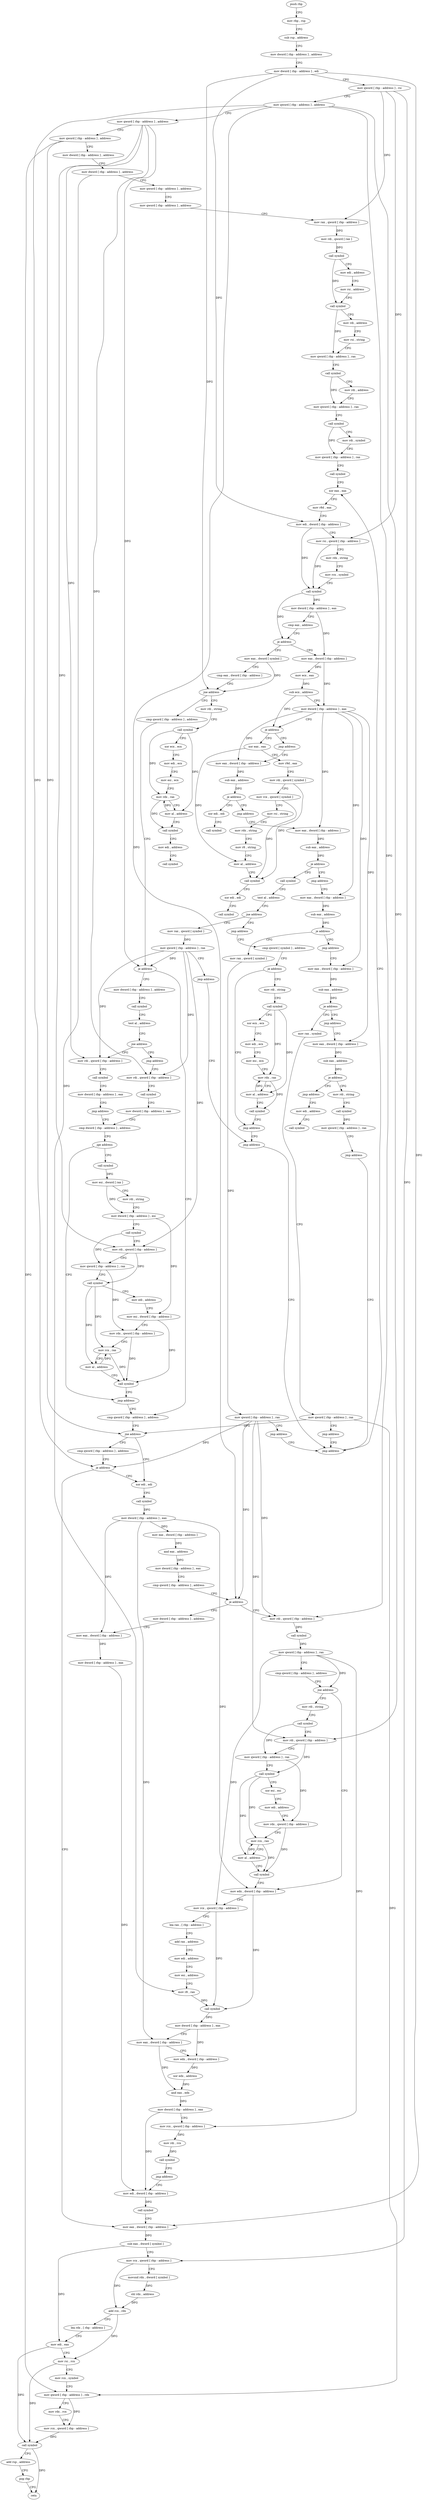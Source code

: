 digraph "func" {
"4201920" [label = "push rbp" ]
"4201921" [label = "mov rbp , rsp" ]
"4201924" [label = "sub rsp , address" ]
"4201931" [label = "mov dword [ rbp - address ] , address" ]
"4201938" [label = "mov dword [ rbp - address ] , edi" ]
"4201941" [label = "mov qword [ rbp - address ] , rsi" ]
"4201945" [label = "mov qword [ rbp - address ] , address" ]
"4201953" [label = "mov qword [ rbp - address ] , address" ]
"4201961" [label = "mov qword [ rbp - address ] , address" ]
"4201969" [label = "mov dword [ rbp - address ] , address" ]
"4201976" [label = "mov dword [ rbp - address ] , address" ]
"4201983" [label = "mov qword [ rbp - address ] , address" ]
"4201991" [label = "mov qword [ rbp - address ] , address" ]
"4201999" [label = "mov rax , qword [ rbp - address ]" ]
"4202003" [label = "mov rdi , qword [ rax ]" ]
"4202006" [label = "call symbol" ]
"4202011" [label = "mov edi , address" ]
"4202016" [label = "mov rsi , address" ]
"4202026" [label = "call symbol" ]
"4202031" [label = "mov rdi , address" ]
"4202041" [label = "mov rsi , string" ]
"4202051" [label = "mov qword [ rbp - address ] , rax" ]
"4202055" [label = "call symbol" ]
"4202060" [label = "mov rdi , address" ]
"4202070" [label = "mov qword [ rbp - address ] , rax" ]
"4202074" [label = "call symbol" ]
"4202079" [label = "mov rdi , symbol" ]
"4202089" [label = "mov qword [ rbp - address ] , rax" ]
"4202093" [label = "call symbol" ]
"4202098" [label = "xor eax , eax" ]
"4202497" [label = "mov eax , dword [ symbol ]" ]
"4202504" [label = "cmp eax , dword [ rbp - address ]" ]
"4202507" [label = "jne address" ]
"4202554" [label = "cmp qword [ rbp - address ] , address" ]
"4202513" [label = "mov rdi , string" ]
"4202147" [label = "mov eax , dword [ rbp - address ]" ]
"4202150" [label = "mov ecx , eax" ]
"4202152" [label = "sub ecx , address" ]
"4202158" [label = "mov dword [ rbp - address ] , eax" ]
"4202161" [label = "je address" ]
"4202417" [label = "xor eax , eax" ]
"4202167" [label = "jmp address" ]
"4202559" [label = "je address" ]
"4202700" [label = "cmp qword [ rbp - address ] , address" ]
"4202565" [label = "mov dword [ rbp - address ] , address" ]
"4202523" [label = "call symbol" ]
"4202528" [label = "xor ecx , ecx" ]
"4202530" [label = "mov edi , ecx" ]
"4202532" [label = "mov esi , ecx" ]
"4202534" [label = "mov rdx , rax" ]
"4202537" [label = "mov al , address" ]
"4202539" [label = "call symbol" ]
"4202544" [label = "mov edi , address" ]
"4202549" [label = "call symbol" ]
"4202419" [label = "mov r9d , eax" ]
"4202422" [label = "mov rdi , qword [ symbol ]" ]
"4202430" [label = "mov rcx , qword [ symbol ]" ]
"4202438" [label = "mov rsi , string" ]
"4202448" [label = "mov rdx , string" ]
"4202458" [label = "mov r8 , string" ]
"4202468" [label = "mov al , address" ]
"4202470" [label = "call symbol" ]
"4202475" [label = "xor edi , edi" ]
"4202477" [label = "call symbol" ]
"4202172" [label = "mov eax , dword [ rbp - address ]" ]
"4202705" [label = "jne address" ]
"4202722" [label = "xor edi , edi" ]
"4202711" [label = "cmp qword [ rbp - address ] , address" ]
"4202572" [label = "call symbol" ]
"4202577" [label = "test al , address" ]
"4202579" [label = "jne address" ]
"4202590" [label = "mov rdi , qword [ rbp - address ]" ]
"4202585" [label = "jmp address" ]
"4202175" [label = "sub eax , address" ]
"4202180" [label = "je address" ]
"4202410" [label = "xor edi , edi" ]
"4202186" [label = "jmp address" ]
"4202724" [label = "call symbol" ]
"4202729" [label = "mov dword [ rbp - address ] , eax" ]
"4202732" [label = "mov eax , dword [ rbp - address ]" ]
"4202735" [label = "and eax , address" ]
"4202740" [label = "mov dword [ rbp - address ] , eax" ]
"4202743" [label = "cmp qword [ rbp - address ] , address" ]
"4202748" [label = "je address" ]
"4202902" [label = "mov dword [ rbp - address ] , address" ]
"4202754" [label = "mov rdi , qword [ rbp - address ]" ]
"4202716" [label = "je address" ]
"4202923" [label = "mov eax , dword [ rbp - address ]" ]
"4202594" [label = "call symbol" ]
"4202599" [label = "mov dword [ rbp - address ] , eax" ]
"4202602" [label = "jmp address" ]
"4202619" [label = "cmp dword [ rbp - address ] , address" ]
"4202607" [label = "mov rdi , qword [ rbp - address ]" ]
"4202412" [label = "call symbol" ]
"4202191" [label = "mov eax , dword [ rbp - address ]" ]
"4202909" [label = "mov eax , dword [ rbp - address ]" ]
"4202912" [label = "mov dword [ rbp - address ] , eax" ]
"4202915" [label = "mov edi , dword [ rbp - address ]" ]
"4202758" [label = "call symbol" ]
"4202763" [label = "mov qword [ rbp - address ] , rax" ]
"4202767" [label = "cmp qword [ rbp - address ] , address" ]
"4202772" [label = "jne address" ]
"4202833" [label = "mov edx , dword [ rbp - address ]" ]
"4202778" [label = "mov rdi , string" ]
"4202926" [label = "sub eax , dword [ symbol ]" ]
"4202933" [label = "mov rcx , qword [ rbp - address ]" ]
"4202937" [label = "movsxd rdx , dword [ symbol ]" ]
"4202945" [label = "shl rdx , address" ]
"4202949" [label = "add rcx , rdx" ]
"4202952" [label = "lea rdx , [ rbp - address ]" ]
"4202956" [label = "mov edi , eax" ]
"4202958" [label = "mov rsi , rcx" ]
"4202961" [label = "mov rcx , symbol" ]
"4202971" [label = "mov qword [ rbp - address ] , rdx" ]
"4202978" [label = "mov rdx , rcx" ]
"4202981" [label = "mov rcx , qword [ rbp - address ]" ]
"4202988" [label = "call symbol" ]
"4202993" [label = "add rsp , address" ]
"4203000" [label = "pop rbp" ]
"4203001" [label = "retn" ]
"4202623" [label = "jge address" ]
"4202695" [label = "jmp address" ]
"4202629" [label = "call symbol" ]
"4202611" [label = "call symbol" ]
"4202616" [label = "mov dword [ rbp - address ] , eax" ]
"4202194" [label = "sub eax , address" ]
"4202197" [label = "je address" ]
"4202319" [label = "call symbol" ]
"4202203" [label = "jmp address" ]
"4202836" [label = "mov rcx , qword [ rbp - address ]" ]
"4202840" [label = "lea rax , [ rbp - address ]" ]
"4202844" [label = "add rax , address" ]
"4202850" [label = "mov edi , address" ]
"4202855" [label = "mov esi , address" ]
"4202860" [label = "mov r8 , rax" ]
"4202863" [label = "call symbol" ]
"4202868" [label = "mov dword [ rbp - address ] , eax" ]
"4202871" [label = "mov eax , dword [ rbp - address ]" ]
"4202874" [label = "mov edx , dword [ rbp - address ]" ]
"4202877" [label = "xor edx , address" ]
"4202880" [label = "and eax , edx" ]
"4202882" [label = "mov dword [ rbp - address ] , eax" ]
"4202885" [label = "mov rcx , qword [ rbp - address ]" ]
"4202889" [label = "mov rdi , rcx" ]
"4202892" [label = "call symbol" ]
"4202897" [label = "jmp address" ]
"4202788" [label = "call symbol" ]
"4202793" [label = "mov rdi , qword [ rbp - address ]" ]
"4202797" [label = "mov qword [ rbp - address ] , rax" ]
"4202804" [label = "call symbol" ]
"4202809" [label = "xor esi , esi" ]
"4202811" [label = "mov edi , address" ]
"4202816" [label = "mov rdx , qword [ rbp - address ]" ]
"4202823" [label = "mov rcx , rax" ]
"4202826" [label = "mov al , address" ]
"4202828" [label = "call symbol" ]
"4202634" [label = "mov esi , dword [ rax ]" ]
"4202636" [label = "mov rdi , string" ]
"4202646" [label = "mov dword [ rbp - address ] , esi" ]
"4202649" [label = "call symbol" ]
"4202654" [label = "mov rdi , qword [ rbp - address ]" ]
"4202658" [label = "mov qword [ rbp - address ] , rax" ]
"4202665" [label = "call symbol" ]
"4202670" [label = "mov edi , address" ]
"4202675" [label = "mov esi , dword [ rbp - address ]" ]
"4202678" [label = "mov rdx , qword [ rbp - address ]" ]
"4202685" [label = "mov rcx , rax" ]
"4202688" [label = "mov al , address" ]
"4202690" [label = "call symbol" ]
"4202324" [label = "test al , address" ]
"4202326" [label = "jne address" ]
"4202337" [label = "mov rax , qword [ symbol ]" ]
"4202332" [label = "jmp address" ]
"4202208" [label = "mov eax , dword [ rbp - address ]" ]
"4202918" [label = "call symbol" ]
"4202345" [label = "mov qword [ rbp - address ] , rax" ]
"4202349" [label = "jmp address" ]
"4202405" [label = "jmp address" ]
"4202354" [label = "cmp qword [ symbol ] , address" ]
"4202211" [label = "sub eax , address" ]
"4202214" [label = "je address" ]
"4202278" [label = "mov rax , qword [ symbol ]" ]
"4202220" [label = "jmp address" ]
"4202492" [label = "jmp address" ]
"4202363" [label = "je address" ]
"4202400" [label = "jmp address" ]
"4202369" [label = "mov rdi , string" ]
"4202286" [label = "mov qword [ rbp - address ] , rax" ]
"4202290" [label = "jmp address" ]
"4202225" [label = "mov eax , dword [ rbp - address ]" ]
"4202379" [label = "call symbol" ]
"4202384" [label = "xor ecx , ecx" ]
"4202386" [label = "mov edi , ecx" ]
"4202388" [label = "mov esi , ecx" ]
"4202390" [label = "mov rdx , rax" ]
"4202393" [label = "mov al , address" ]
"4202395" [label = "call symbol" ]
"4202228" [label = "sub eax , address" ]
"4202231" [label = "je address" ]
"4202259" [label = "mov rax , symbol" ]
"4202237" [label = "jmp address" ]
"4202100" [label = "mov r8d , eax" ]
"4202103" [label = "mov edi , dword [ rbp - address ]" ]
"4202106" [label = "mov rsi , qword [ rbp - address ]" ]
"4202110" [label = "mov rdx , string" ]
"4202120" [label = "mov rcx , symbol" ]
"4202130" [label = "call symbol" ]
"4202135" [label = "mov dword [ rbp - address ] , eax" ]
"4202138" [label = "cmp eax , address" ]
"4202141" [label = "je address" ]
"4202269" [label = "mov qword [ rbp - address ] , rax" ]
"4202273" [label = "jmp address" ]
"4202242" [label = "mov eax , dword [ rbp - address ]" ]
"4202245" [label = "sub eax , address" ]
"4202248" [label = "je address" ]
"4202295" [label = "mov rdi , string" ]
"4202254" [label = "jmp address" ]
"4202305" [label = "call symbol" ]
"4202310" [label = "mov qword [ rbp - address ] , rax" ]
"4202314" [label = "jmp address" ]
"4202482" [label = "mov edi , address" ]
"4202487" [label = "call symbol" ]
"4201920" -> "4201921" [ label = "CFG" ]
"4201921" -> "4201924" [ label = "CFG" ]
"4201924" -> "4201931" [ label = "CFG" ]
"4201931" -> "4201938" [ label = "CFG" ]
"4201938" -> "4201941" [ label = "CFG" ]
"4201938" -> "4202103" [ label = "DFG" ]
"4201938" -> "4202507" [ label = "DFG" ]
"4201938" -> "4202923" [ label = "DFG" ]
"4201941" -> "4201945" [ label = "CFG" ]
"4201941" -> "4201999" [ label = "DFG" ]
"4201941" -> "4202106" [ label = "DFG" ]
"4201941" -> "4202933" [ label = "DFG" ]
"4201945" -> "4201953" [ label = "CFG" ]
"4201945" -> "4202748" [ label = "DFG" ]
"4201945" -> "4202716" [ label = "DFG" ]
"4201945" -> "4202754" [ label = "DFG" ]
"4201945" -> "4202793" [ label = "DFG" ]
"4201953" -> "4201961" [ label = "CFG" ]
"4201953" -> "4202559" [ label = "DFG" ]
"4201953" -> "4202590" [ label = "DFG" ]
"4201953" -> "4202607" [ label = "DFG" ]
"4201953" -> "4202654" [ label = "DFG" ]
"4201961" -> "4201969" [ label = "CFG" ]
"4201961" -> "4202705" [ label = "DFG" ]
"4201961" -> "4202971" [ label = "DFG" ]
"4201969" -> "4201976" [ label = "CFG" ]
"4201976" -> "4201983" [ label = "CFG" ]
"4201976" -> "4202860" [ label = "DFG" ]
"4201983" -> "4201991" [ label = "CFG" ]
"4201991" -> "4201999" [ label = "CFG" ]
"4201999" -> "4202003" [ label = "DFG" ]
"4202003" -> "4202006" [ label = "DFG" ]
"4202006" -> "4202011" [ label = "CFG" ]
"4202006" -> "4202026" [ label = "DFG" ]
"4202011" -> "4202016" [ label = "CFG" ]
"4202016" -> "4202026" [ label = "CFG" ]
"4202026" -> "4202031" [ label = "CFG" ]
"4202026" -> "4202051" [ label = "DFG" ]
"4202031" -> "4202041" [ label = "CFG" ]
"4202041" -> "4202051" [ label = "CFG" ]
"4202051" -> "4202055" [ label = "CFG" ]
"4202055" -> "4202060" [ label = "CFG" ]
"4202055" -> "4202070" [ label = "DFG" ]
"4202060" -> "4202070" [ label = "CFG" ]
"4202070" -> "4202074" [ label = "CFG" ]
"4202074" -> "4202079" [ label = "CFG" ]
"4202074" -> "4202089" [ label = "DFG" ]
"4202079" -> "4202089" [ label = "CFG" ]
"4202089" -> "4202093" [ label = "CFG" ]
"4202093" -> "4202098" [ label = "CFG" ]
"4202098" -> "4202100" [ label = "CFG" ]
"4202497" -> "4202504" [ label = "CFG" ]
"4202497" -> "4202507" [ label = "DFG" ]
"4202504" -> "4202507" [ label = "CFG" ]
"4202507" -> "4202554" [ label = "CFG" ]
"4202507" -> "4202513" [ label = "CFG" ]
"4202554" -> "4202559" [ label = "CFG" ]
"4202513" -> "4202523" [ label = "CFG" ]
"4202147" -> "4202150" [ label = "DFG" ]
"4202147" -> "4202158" [ label = "DFG" ]
"4202150" -> "4202152" [ label = "DFG" ]
"4202152" -> "4202158" [ label = "CFG" ]
"4202152" -> "4202161" [ label = "DFG" ]
"4202158" -> "4202161" [ label = "CFG" ]
"4202158" -> "4202172" [ label = "DFG" ]
"4202158" -> "4202191" [ label = "DFG" ]
"4202158" -> "4202208" [ label = "DFG" ]
"4202158" -> "4202225" [ label = "DFG" ]
"4202158" -> "4202242" [ label = "DFG" ]
"4202161" -> "4202417" [ label = "CFG" ]
"4202161" -> "4202167" [ label = "CFG" ]
"4202417" -> "4202419" [ label = "CFG" ]
"4202417" -> "4202468" [ label = "DFG" ]
"4202167" -> "4202172" [ label = "CFG" ]
"4202559" -> "4202700" [ label = "CFG" ]
"4202559" -> "4202565" [ label = "CFG" ]
"4202700" -> "4202705" [ label = "CFG" ]
"4202565" -> "4202572" [ label = "CFG" ]
"4202523" -> "4202528" [ label = "CFG" ]
"4202523" -> "4202534" [ label = "DFG" ]
"4202523" -> "4202537" [ label = "DFG" ]
"4202528" -> "4202530" [ label = "CFG" ]
"4202530" -> "4202532" [ label = "CFG" ]
"4202532" -> "4202534" [ label = "CFG" ]
"4202534" -> "4202537" [ label = "CFG" ]
"4202534" -> "4202539" [ label = "DFG" ]
"4202537" -> "4202539" [ label = "CFG" ]
"4202537" -> "4202534" [ label = "DFG" ]
"4202539" -> "4202544" [ label = "CFG" ]
"4202544" -> "4202549" [ label = "CFG" ]
"4202419" -> "4202422" [ label = "CFG" ]
"4202422" -> "4202430" [ label = "CFG" ]
"4202422" -> "4202470" [ label = "DFG" ]
"4202430" -> "4202438" [ label = "CFG" ]
"4202430" -> "4202470" [ label = "DFG" ]
"4202438" -> "4202448" [ label = "CFG" ]
"4202448" -> "4202458" [ label = "CFG" ]
"4202458" -> "4202468" [ label = "CFG" ]
"4202468" -> "4202470" [ label = "CFG" ]
"4202470" -> "4202475" [ label = "CFG" ]
"4202475" -> "4202477" [ label = "CFG" ]
"4202172" -> "4202175" [ label = "DFG" ]
"4202705" -> "4202722" [ label = "CFG" ]
"4202705" -> "4202711" [ label = "CFG" ]
"4202722" -> "4202724" [ label = "CFG" ]
"4202711" -> "4202716" [ label = "CFG" ]
"4202572" -> "4202577" [ label = "CFG" ]
"4202577" -> "4202579" [ label = "CFG" ]
"4202579" -> "4202590" [ label = "CFG" ]
"4202579" -> "4202585" [ label = "CFG" ]
"4202590" -> "4202594" [ label = "CFG" ]
"4202585" -> "4202607" [ label = "CFG" ]
"4202175" -> "4202180" [ label = "DFG" ]
"4202180" -> "4202410" [ label = "CFG" ]
"4202180" -> "4202186" [ label = "CFG" ]
"4202410" -> "4202412" [ label = "CFG" ]
"4202186" -> "4202191" [ label = "CFG" ]
"4202724" -> "4202729" [ label = "DFG" ]
"4202729" -> "4202732" [ label = "DFG" ]
"4202729" -> "4202909" [ label = "DFG" ]
"4202729" -> "4202833" [ label = "DFG" ]
"4202729" -> "4202871" [ label = "DFG" ]
"4202732" -> "4202735" [ label = "DFG" ]
"4202735" -> "4202740" [ label = "DFG" ]
"4202740" -> "4202743" [ label = "CFG" ]
"4202743" -> "4202748" [ label = "CFG" ]
"4202748" -> "4202902" [ label = "CFG" ]
"4202748" -> "4202754" [ label = "CFG" ]
"4202902" -> "4202909" [ label = "CFG" ]
"4202754" -> "4202758" [ label = "DFG" ]
"4202716" -> "4202923" [ label = "CFG" ]
"4202716" -> "4202722" [ label = "CFG" ]
"4202923" -> "4202926" [ label = "DFG" ]
"4202594" -> "4202599" [ label = "CFG" ]
"4202599" -> "4202602" [ label = "CFG" ]
"4202602" -> "4202619" [ label = "CFG" ]
"4202619" -> "4202623" [ label = "CFG" ]
"4202607" -> "4202611" [ label = "CFG" ]
"4202191" -> "4202194" [ label = "DFG" ]
"4202909" -> "4202912" [ label = "DFG" ]
"4202912" -> "4202915" [ label = "DFG" ]
"4202915" -> "4202918" [ label = "DFG" ]
"4202758" -> "4202763" [ label = "DFG" ]
"4202763" -> "4202767" [ label = "CFG" ]
"4202763" -> "4202772" [ label = "DFG" ]
"4202763" -> "4202836" [ label = "DFG" ]
"4202763" -> "4202885" [ label = "DFG" ]
"4202767" -> "4202772" [ label = "CFG" ]
"4202772" -> "4202833" [ label = "CFG" ]
"4202772" -> "4202778" [ label = "CFG" ]
"4202833" -> "4202836" [ label = "CFG" ]
"4202833" -> "4202863" [ label = "DFG" ]
"4202778" -> "4202788" [ label = "CFG" ]
"4202926" -> "4202933" [ label = "CFG" ]
"4202926" -> "4202956" [ label = "DFG" ]
"4202933" -> "4202937" [ label = "CFG" ]
"4202933" -> "4202949" [ label = "DFG" ]
"4202937" -> "4202945" [ label = "DFG" ]
"4202945" -> "4202949" [ label = "DFG" ]
"4202949" -> "4202952" [ label = "CFG" ]
"4202949" -> "4202958" [ label = "DFG" ]
"4202952" -> "4202956" [ label = "CFG" ]
"4202956" -> "4202958" [ label = "CFG" ]
"4202956" -> "4202988" [ label = "DFG" ]
"4202958" -> "4202961" [ label = "CFG" ]
"4202958" -> "4202988" [ label = "DFG" ]
"4202961" -> "4202971" [ label = "CFG" ]
"4202971" -> "4202978" [ label = "CFG" ]
"4202971" -> "4202981" [ label = "DFG" ]
"4202978" -> "4202981" [ label = "CFG" ]
"4202981" -> "4202988" [ label = "DFG" ]
"4202988" -> "4202993" [ label = "CFG" ]
"4202988" -> "4203001" [ label = "DFG" ]
"4202993" -> "4203000" [ label = "CFG" ]
"4203000" -> "4203001" [ label = "CFG" ]
"4202623" -> "4202695" [ label = "CFG" ]
"4202623" -> "4202629" [ label = "CFG" ]
"4202695" -> "4202700" [ label = "CFG" ]
"4202629" -> "4202634" [ label = "DFG" ]
"4202611" -> "4202616" [ label = "CFG" ]
"4202616" -> "4202619" [ label = "CFG" ]
"4202194" -> "4202197" [ label = "DFG" ]
"4202197" -> "4202319" [ label = "CFG" ]
"4202197" -> "4202203" [ label = "CFG" ]
"4202319" -> "4202324" [ label = "CFG" ]
"4202203" -> "4202208" [ label = "CFG" ]
"4202836" -> "4202840" [ label = "CFG" ]
"4202836" -> "4202863" [ label = "DFG" ]
"4202840" -> "4202844" [ label = "CFG" ]
"4202844" -> "4202850" [ label = "CFG" ]
"4202850" -> "4202855" [ label = "CFG" ]
"4202855" -> "4202860" [ label = "CFG" ]
"4202860" -> "4202863" [ label = "DFG" ]
"4202863" -> "4202868" [ label = "DFG" ]
"4202868" -> "4202871" [ label = "CFG" ]
"4202868" -> "4202874" [ label = "DFG" ]
"4202871" -> "4202874" [ label = "CFG" ]
"4202871" -> "4202880" [ label = "DFG" ]
"4202874" -> "4202877" [ label = "DFG" ]
"4202877" -> "4202880" [ label = "DFG" ]
"4202880" -> "4202882" [ label = "DFG" ]
"4202882" -> "4202885" [ label = "CFG" ]
"4202882" -> "4202915" [ label = "DFG" ]
"4202885" -> "4202889" [ label = "DFG" ]
"4202889" -> "4202892" [ label = "DFG" ]
"4202892" -> "4202897" [ label = "CFG" ]
"4202897" -> "4202915" [ label = "CFG" ]
"4202788" -> "4202793" [ label = "CFG" ]
"4202788" -> "4202797" [ label = "DFG" ]
"4202793" -> "4202797" [ label = "CFG" ]
"4202793" -> "4202804" [ label = "DFG" ]
"4202797" -> "4202804" [ label = "CFG" ]
"4202797" -> "4202816" [ label = "DFG" ]
"4202804" -> "4202809" [ label = "CFG" ]
"4202804" -> "4202823" [ label = "DFG" ]
"4202804" -> "4202826" [ label = "DFG" ]
"4202809" -> "4202811" [ label = "CFG" ]
"4202811" -> "4202816" [ label = "CFG" ]
"4202816" -> "4202823" [ label = "CFG" ]
"4202816" -> "4202828" [ label = "DFG" ]
"4202823" -> "4202826" [ label = "CFG" ]
"4202823" -> "4202828" [ label = "DFG" ]
"4202826" -> "4202828" [ label = "CFG" ]
"4202826" -> "4202823" [ label = "DFG" ]
"4202828" -> "4202833" [ label = "CFG" ]
"4202634" -> "4202636" [ label = "CFG" ]
"4202634" -> "4202646" [ label = "DFG" ]
"4202636" -> "4202646" [ label = "CFG" ]
"4202646" -> "4202649" [ label = "CFG" ]
"4202646" -> "4202675" [ label = "DFG" ]
"4202649" -> "4202654" [ label = "CFG" ]
"4202649" -> "4202658" [ label = "DFG" ]
"4202654" -> "4202658" [ label = "CFG" ]
"4202654" -> "4202665" [ label = "DFG" ]
"4202658" -> "4202665" [ label = "CFG" ]
"4202658" -> "4202678" [ label = "DFG" ]
"4202665" -> "4202670" [ label = "CFG" ]
"4202665" -> "4202685" [ label = "DFG" ]
"4202665" -> "4202688" [ label = "DFG" ]
"4202670" -> "4202675" [ label = "CFG" ]
"4202675" -> "4202678" [ label = "CFG" ]
"4202675" -> "4202690" [ label = "DFG" ]
"4202678" -> "4202685" [ label = "CFG" ]
"4202678" -> "4202690" [ label = "DFG" ]
"4202685" -> "4202688" [ label = "CFG" ]
"4202685" -> "4202690" [ label = "DFG" ]
"4202688" -> "4202690" [ label = "CFG" ]
"4202688" -> "4202685" [ label = "DFG" ]
"4202690" -> "4202695" [ label = "CFG" ]
"4202324" -> "4202326" [ label = "CFG" ]
"4202326" -> "4202337" [ label = "CFG" ]
"4202326" -> "4202332" [ label = "CFG" ]
"4202337" -> "4202345" [ label = "DFG" ]
"4202332" -> "4202354" [ label = "CFG" ]
"4202208" -> "4202211" [ label = "DFG" ]
"4202918" -> "4202923" [ label = "CFG" ]
"4202345" -> "4202349" [ label = "CFG" ]
"4202345" -> "4202559" [ label = "DFG" ]
"4202345" -> "4202590" [ label = "DFG" ]
"4202345" -> "4202607" [ label = "DFG" ]
"4202345" -> "4202654" [ label = "DFG" ]
"4202349" -> "4202405" [ label = "CFG" ]
"4202405" -> "4202492" [ label = "CFG" ]
"4202354" -> "4202363" [ label = "CFG" ]
"4202211" -> "4202214" [ label = "DFG" ]
"4202214" -> "4202278" [ label = "CFG" ]
"4202214" -> "4202220" [ label = "CFG" ]
"4202278" -> "4202286" [ label = "DFG" ]
"4202220" -> "4202225" [ label = "CFG" ]
"4202492" -> "4202098" [ label = "CFG" ]
"4202363" -> "4202400" [ label = "CFG" ]
"4202363" -> "4202369" [ label = "CFG" ]
"4202400" -> "4202405" [ label = "CFG" ]
"4202369" -> "4202379" [ label = "CFG" ]
"4202286" -> "4202290" [ label = "CFG" ]
"4202286" -> "4202748" [ label = "DFG" ]
"4202286" -> "4202716" [ label = "DFG" ]
"4202286" -> "4202754" [ label = "DFG" ]
"4202286" -> "4202793" [ label = "DFG" ]
"4202290" -> "4202492" [ label = "CFG" ]
"4202225" -> "4202228" [ label = "DFG" ]
"4202379" -> "4202384" [ label = "CFG" ]
"4202379" -> "4202390" [ label = "DFG" ]
"4202379" -> "4202393" [ label = "DFG" ]
"4202384" -> "4202386" [ label = "CFG" ]
"4202386" -> "4202388" [ label = "CFG" ]
"4202388" -> "4202390" [ label = "CFG" ]
"4202390" -> "4202393" [ label = "CFG" ]
"4202390" -> "4202395" [ label = "DFG" ]
"4202393" -> "4202395" [ label = "CFG" ]
"4202393" -> "4202390" [ label = "DFG" ]
"4202395" -> "4202400" [ label = "CFG" ]
"4202228" -> "4202231" [ label = "DFG" ]
"4202231" -> "4202259" [ label = "CFG" ]
"4202231" -> "4202237" [ label = "CFG" ]
"4202259" -> "4202269" [ label = "CFG" ]
"4202237" -> "4202242" [ label = "CFG" ]
"4202100" -> "4202103" [ label = "CFG" ]
"4202103" -> "4202106" [ label = "CFG" ]
"4202103" -> "4202130" [ label = "DFG" ]
"4202106" -> "4202110" [ label = "CFG" ]
"4202106" -> "4202130" [ label = "DFG" ]
"4202110" -> "4202120" [ label = "CFG" ]
"4202120" -> "4202130" [ label = "CFG" ]
"4202130" -> "4202135" [ label = "DFG" ]
"4202130" -> "4202141" [ label = "DFG" ]
"4202135" -> "4202138" [ label = "CFG" ]
"4202135" -> "4202147" [ label = "DFG" ]
"4202138" -> "4202141" [ label = "CFG" ]
"4202141" -> "4202497" [ label = "CFG" ]
"4202141" -> "4202147" [ label = "CFG" ]
"4202269" -> "4202273" [ label = "CFG" ]
"4202269" -> "4202705" [ label = "DFG" ]
"4202269" -> "4202971" [ label = "DFG" ]
"4202273" -> "4202492" [ label = "CFG" ]
"4202242" -> "4202245" [ label = "DFG" ]
"4202245" -> "4202248" [ label = "DFG" ]
"4202248" -> "4202295" [ label = "CFG" ]
"4202248" -> "4202254" [ label = "CFG" ]
"4202295" -> "4202305" [ label = "CFG" ]
"4202254" -> "4202482" [ label = "CFG" ]
"4202305" -> "4202310" [ label = "DFG" ]
"4202310" -> "4202314" [ label = "CFG" ]
"4202314" -> "4202492" [ label = "CFG" ]
"4202482" -> "4202487" [ label = "CFG" ]
}
